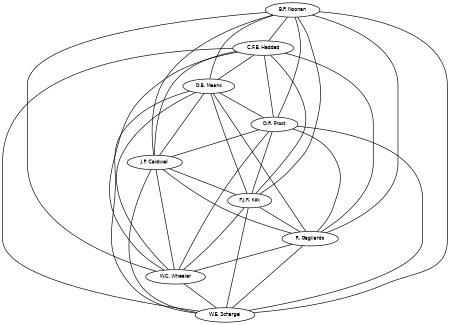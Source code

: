 graph G {
size="3,3";
node [fontsize=7, fontname="Helvetica"];
edge [fontsize=7, fontname="Helvetica"];
node0 [label="B.P. Noonan", width=0.27433100247,height=0.27433100247];
node1 [label="C.F.B. Haddad", width=0.27433100247,height=0.27433100247];
node2 [label="D.B. Means", width=0.27433100247,height=0.27433100247];
node3 [label="D.R. Frost", width=0.27433100247,height=0.27433100247];
node4 [label="J.P. Caldwell", width=0.27433100247,height=0.27433100247];
node5 [label="P.J.R. Kok", width=0.27433100247,height=0.27433100247];
node6 [label="R. Gagliardo", width=0.27433100247,height=0.27433100247];
node7 [label="W.C. Wheeler", width=0.27433100247,height=0.27433100247];
node8 [label="W.E. Schargel", width=0.27433100247,height=0.27433100247];
node0 -- node1 [label=""];
node0 -- node2 [label=""];
node0 -- node3 [label=""];
node0 -- node4 [label=""];
node0 -- node5 [label=""];
node0 -- node6 [label=""];
node0 -- node7 [label=""];
node0 -- node8 [label=""];
node1 -- node2 [label=""];
node1 -- node3 [label=""];
node1 -- node4 [label=""];
node1 -- node5 [label=""];
node1 -- node6 [label=""];
node1 -- node7 [label=""];
node1 -- node8 [label=""];
node2 -- node3 [label=""];
node2 -- node4 [label=""];
node2 -- node5 [label=""];
node2 -- node6 [label=""];
node2 -- node7 [label=""];
node2 -- node8 [label=""];
node3 -- node4 [label=""];
node3 -- node5 [label=""];
node3 -- node6 [label=""];
node3 -- node7 [label=""];
node3 -- node8 [label=""];
node4 -- node5 [label=""];
node4 -- node6 [label=""];
node4 -- node7 [label=""];
node4 -- node8 [label=""];
node5 -- node6 [label=""];
node5 -- node7 [label=""];
node5 -- node8 [label=""];
node6 -- node7 [label=""];
node6 -- node8 [label=""];
node7 -- node8 [label=""];
}

